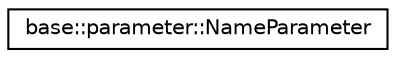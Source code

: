 digraph "クラス階層図"
{
 // LATEX_PDF_SIZE
  edge [fontname="Helvetica",fontsize="10",labelfontname="Helvetica",labelfontsize="10"];
  node [fontname="Helvetica",fontsize="10",shape=record];
  rankdir="LR";
  Node0 [label="base::parameter::NameParameter",height=0.2,width=0.4,color="black", fillcolor="white", style="filled",URL="$structbase_1_1parameter_1_1_name_parameter.html",tooltip=" "];
}
